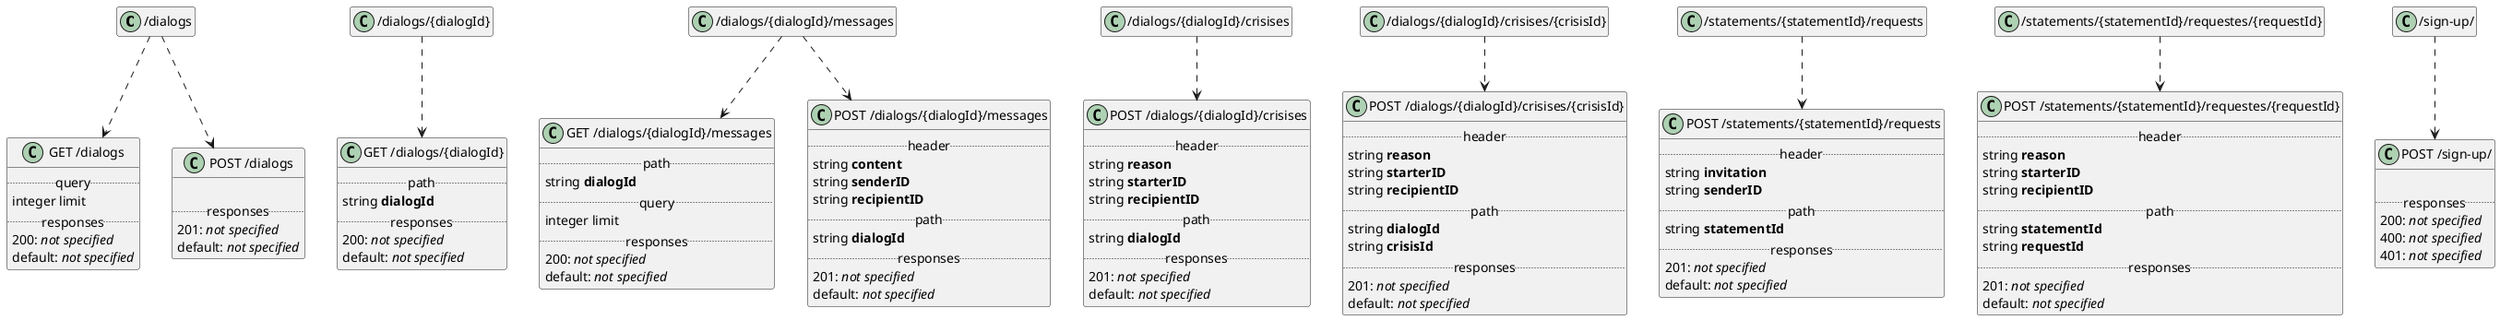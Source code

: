 @startuml
hide empty members
set namespaceSeparator none

class "/dialogs" {
}

class "GET /dialogs" {
.. query ..
{field} integer limit
.. responses ..
200: {field} <i>not specified</i> 
default: {field} <i>not specified</i> 
}



class "POST /dialogs" {

.. responses ..
201: {field} <i>not specified</i> 
default: {field} <i>not specified</i> 
}



"/dialogs" ..> "GET /dialogs"
"/dialogs" ..> "POST /dialogs"



class "/dialogs/{dialogId}" {
}

class "GET /dialogs/{dialogId}" {
.. path ..
{field} string <b>dialogId</b>
.. responses ..
200: {field} <i>not specified</i> 
default: {field} <i>not specified</i> 
}



"/dialogs/{dialogId}" ..> "GET /dialogs/{dialogId}"



class "/dialogs/{dialogId}/messages" {
}

class "GET /dialogs/{dialogId}/messages" {
.. path ..
{field} string <b>dialogId</b>
.. query ..
{field} integer limit
.. responses ..
200: {field} <i>not specified</i> 
default: {field} <i>not specified</i> 
}



class "POST /dialogs/{dialogId}/messages" {
.. header ..
{field} string <b>content</b>
{field} string <b>senderID</b>
{field} string <b>recipientID</b>
.. path ..
{field} string <b>dialogId</b>
.. responses ..
201: {field} <i>not specified</i> 
default: {field} <i>not specified</i> 
}



"/dialogs/{dialogId}/messages" ..> "GET /dialogs/{dialogId}/messages"
"/dialogs/{dialogId}/messages" ..> "POST /dialogs/{dialogId}/messages"



class "/dialogs/{dialogId}/crisises" {
}

class "POST /dialogs/{dialogId}/crisises" {
.. header ..
{field} string <b>reason</b>
{field} string <b>starterID</b>
{field} string <b>recipientID</b>
.. path ..
{field} string <b>dialogId</b>
.. responses ..
201: {field} <i>not specified</i> 
default: {field} <i>not specified</i> 
}



"/dialogs/{dialogId}/crisises" ..> "POST /dialogs/{dialogId}/crisises"



class "/dialogs/{dialogId}/crisises/{crisisId}" {
}

class "POST /dialogs/{dialogId}/crisises/{crisisId}" {
.. header ..
{field} string <b>reason</b>
{field} string <b>starterID</b>
{field} string <b>recipientID</b>
.. path ..
{field} string <b>dialogId</b>
{field} string <b>crisisId</b>
.. responses ..
201: {field} <i>not specified</i> 
default: {field} <i>not specified</i> 
}



"/dialogs/{dialogId}/crisises/{crisisId}" ..> "POST /dialogs/{dialogId}/crisises/{crisisId}"



class "/statements/{statementId}/requests" {
}

class "POST /statements/{statementId}/requests" {
.. header ..
{field} string <b>invitation</b>
{field} string <b>senderID</b>
.. path ..
{field} string <b>statementId</b>
.. responses ..
201: {field} <i>not specified</i> 
default: {field} <i>not specified</i> 
}



"/statements/{statementId}/requests" ..> "POST /statements/{statementId}/requests"



class "/statements/{statementId}/requestes/{requestId}" {
}

class "POST /statements/{statementId}/requestes/{requestId}" {
.. header ..
{field} string <b>reason</b>
{field} string <b>starterID</b>
{field} string <b>recipientID</b>
.. path ..
{field} string <b>statementId</b>
{field} string <b>requestId</b>
.. responses ..
201: {field} <i>not specified</i> 
default: {field} <i>not specified</i> 
}



"/statements/{statementId}/requestes/{requestId}" ..> "POST /statements/{statementId}/requestes/{requestId}"



class "/sign-up/" {
}

class "POST /sign-up/" {

.. responses ..
200: {field} <i>not specified</i> 
400: {field} <i>not specified</i> 
401: {field} <i>not specified</i> 
}



"/sign-up/" ..> "POST /sign-up/"



@enduml
